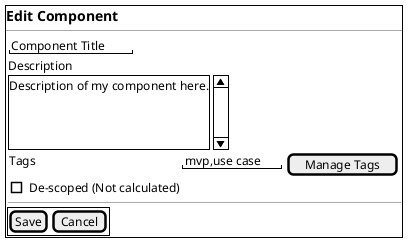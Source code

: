 @startsalt "Edit Component"

    {+
        == Edit Component
        ---
        {
            {
                "Component Title"
                Description 
                {SI 
                    Description of my component here. 
                    .
                    .
                    .
                }
                {
                    Tags | "mvp,use case" | [ Manage Tags ]
                    [] De-scoped (Not calculated)
                }
                ---
            }
            {+
                [Save] | [Cancel]
            }
        }
    }
@endsalt